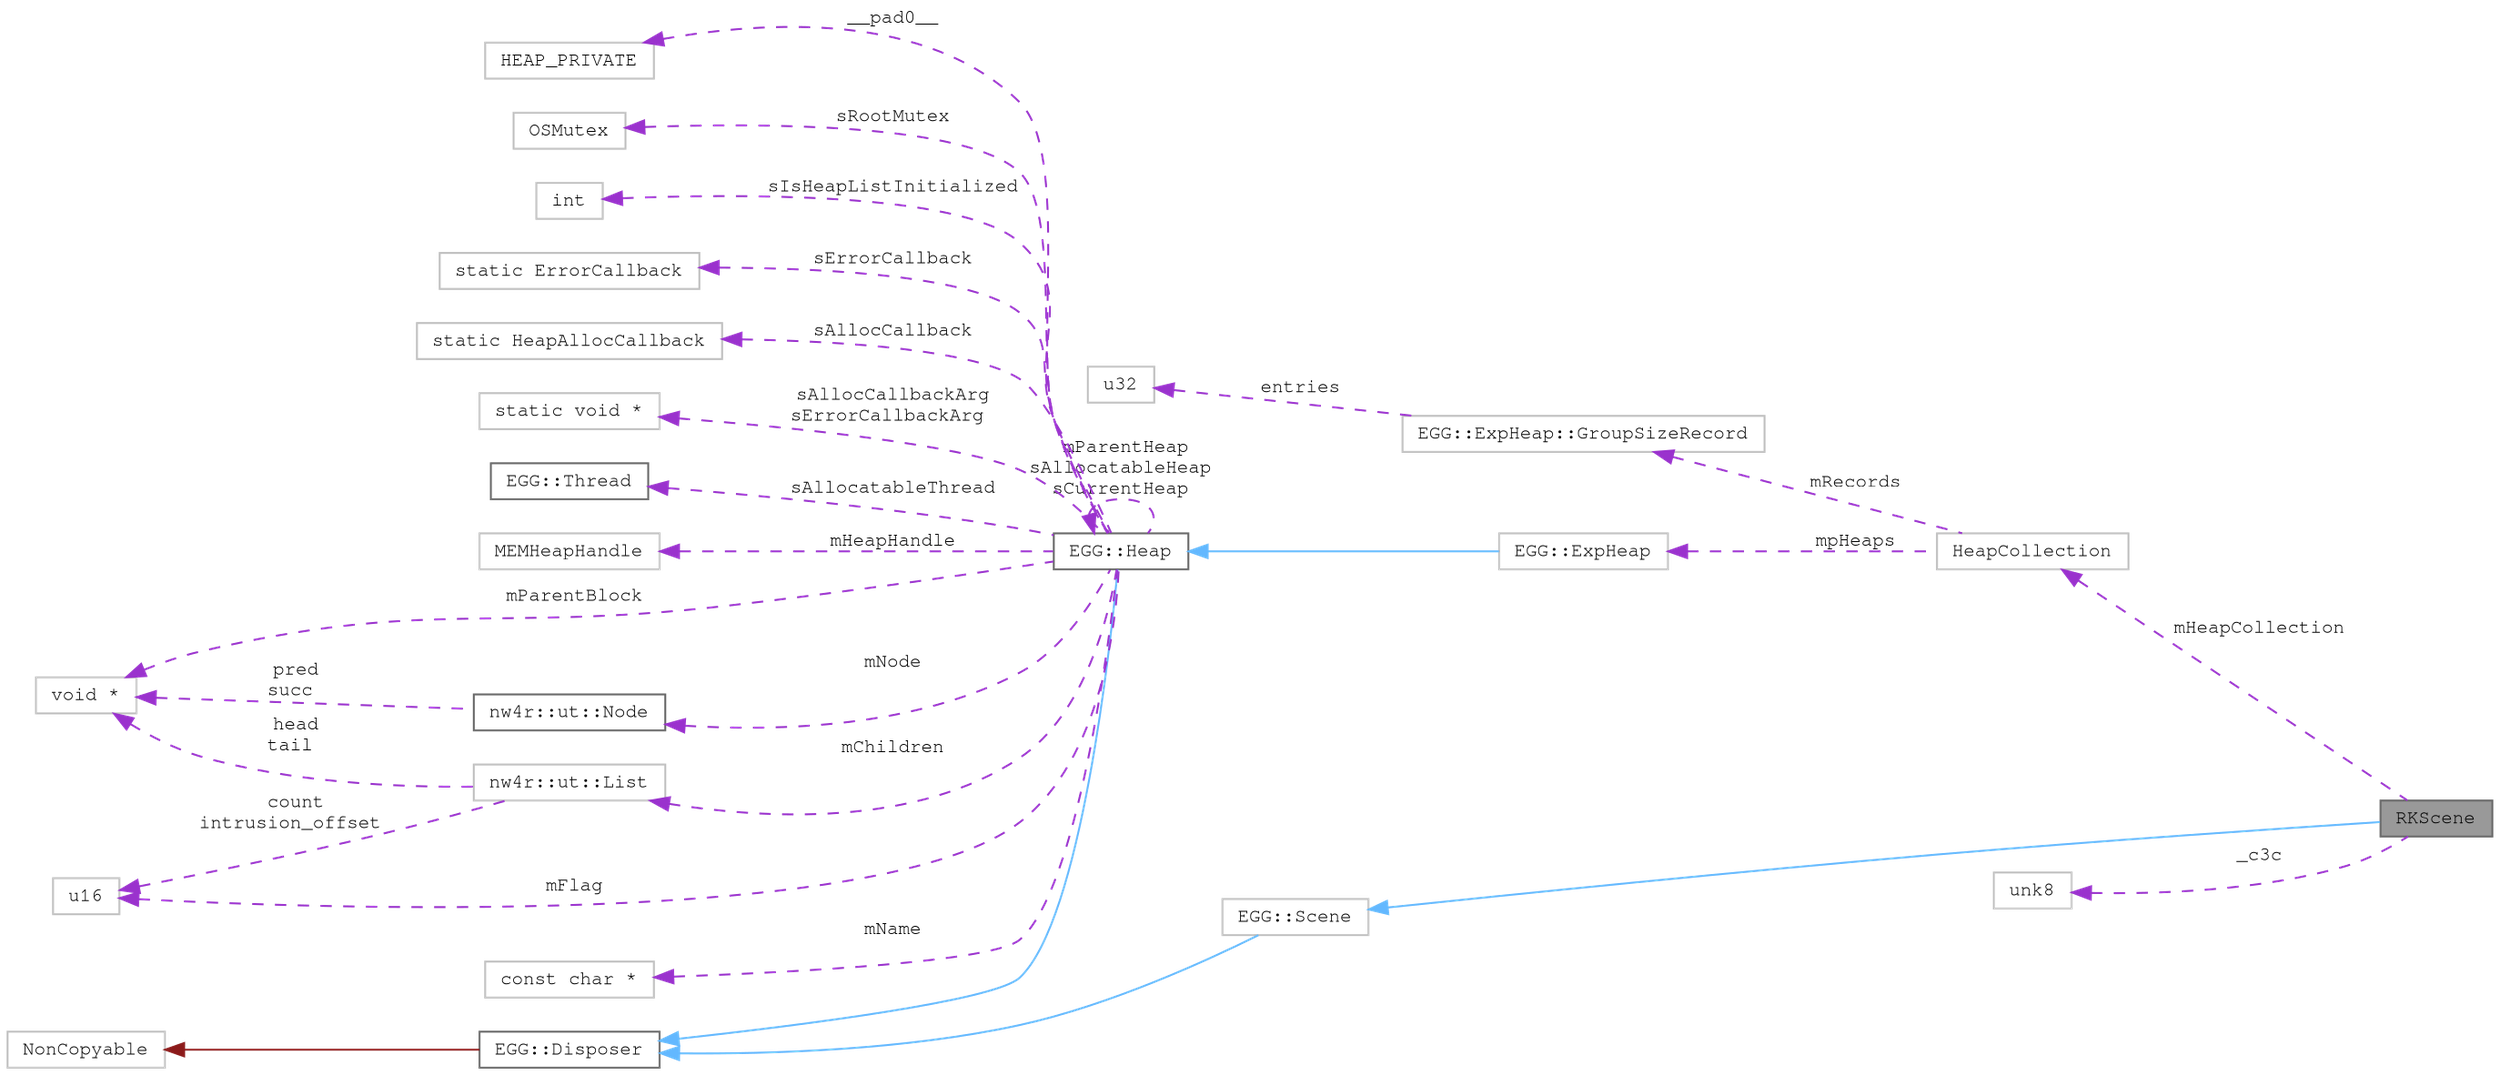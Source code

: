 digraph "RKScene"
{
 // LATEX_PDF_SIZE
  bgcolor="transparent";
  edge [fontname=FreeMono,fontsize=10,labelfontname=FreeMono,labelfontsize=10];
  node [fontname=FreeMono,fontsize=10,shape=box,height=0.2,width=0.4];
  rankdir="LR";
  Node1 [label="RKScene",height=0.2,width=0.4,color="gray40", fillcolor="grey60", style="filled", fontcolor="black",tooltip=" "];
  Node2 -> Node1 [dir="back",color="steelblue1",style="solid"];
  Node2 [label="EGG::Scene",height=0.2,width=0.4,color="grey75", fillcolor="white", style="filled",URL="$class_e_g_g_1_1_scene.html",tooltip=" "];
  Node3 -> Node2 [dir="back",color="steelblue1",style="solid"];
  Node3 [label="EGG::Disposer",height=0.2,width=0.4,color="gray40", fillcolor="white", style="filled",URL="$class_e_g_g_1_1_disposer.html",tooltip="Base class for garbage-collected objects."];
  Node4 -> Node3 [dir="back",color="firebrick4",style="solid"];
  Node4 [label="NonCopyable",height=0.2,width=0.4,color="grey75", fillcolor="white", style="filled",URL="$class_non_copyable.html",tooltip=" "];
  Node5 -> Node1 [dir="back",color="darkorchid3",style="dashed",label=" mHeapCollection" ];
  Node5 [label="HeapCollection",height=0.2,width=0.4,color="grey75", fillcolor="white", style="filled",URL="$struct_heap_collection.html",tooltip=" "];
  Node6 -> Node5 [dir="back",color="darkorchid3",style="dashed",label=" mpHeaps" ];
  Node6 [label="EGG::ExpHeap",height=0.2,width=0.4,color="grey75", fillcolor="white", style="filled",URL="$class_e_g_g_1_1_exp_heap.html",tooltip=" "];
  Node7 -> Node6 [dir="back",color="steelblue1",style="solid"];
  Node7 [label="EGG::Heap",height=0.2,width=0.4,color="gray40", fillcolor="white", style="filled",URL="$class_e_g_g_1_1_heap.html",tooltip="Base Heap class."];
  Node3 -> Node7 [dir="back",color="steelblue1",style="solid"];
  Node8 -> Node7 [dir="back",color="darkorchid3",style="dashed",label=" __pad0__" ];
  Node8 [label="HEAP_PRIVATE",height=0.2,width=0.4,color="grey75", fillcolor="white", style="filled",tooltip=" "];
  Node9 -> Node7 [dir="back",color="darkorchid3",style="dashed",label=" sRootMutex" ];
  Node9 [label="OSMutex",height=0.2,width=0.4,color="grey75", fillcolor="white", style="filled",tooltip=" "];
  Node7 -> Node7 [dir="back",color="darkorchid3",style="dashed",label=" mParentHeap\nsAllocatableHeap\nsCurrentHeap" ];
  Node10 -> Node7 [dir="back",color="darkorchid3",style="dashed",label=" sIsHeapListInitialized" ];
  Node10 [label="int",height=0.2,width=0.4,color="grey75", fillcolor="white", style="filled",tooltip=" "];
  Node11 -> Node7 [dir="back",color="darkorchid3",style="dashed",label=" sErrorCallback" ];
  Node11 [label="static ErrorCallback",height=0.2,width=0.4,color="grey75", fillcolor="white", style="filled",tooltip=" "];
  Node12 -> Node7 [dir="back",color="darkorchid3",style="dashed",label=" sAllocCallback" ];
  Node12 [label="static HeapAllocCallback",height=0.2,width=0.4,color="grey75", fillcolor="white", style="filled",tooltip=" "];
  Node13 -> Node7 [dir="back",color="darkorchid3",style="dashed",label=" sAllocCallbackArg\nsErrorCallbackArg" ];
  Node13 [label="static void *",height=0.2,width=0.4,color="grey75", fillcolor="white", style="filled",tooltip=" "];
  Node14 -> Node7 [dir="back",color="darkorchid3",style="dashed",label=" sAllocatableThread" ];
  Node14 [label="EGG::Thread",height=0.2,width=0.4,color="gray40", fillcolor="white", style="filled",URL="$class_e_g_g_1_1_thread.html",tooltip="Wrapper for OSThread."];
  Node15 -> Node7 [dir="back",color="darkorchid3",style="dashed",label=" mHeapHandle" ];
  Node15 [label="MEMHeapHandle",height=0.2,width=0.4,color="grey75", fillcolor="white", style="filled",tooltip=" "];
  Node16 -> Node7 [dir="back",color="darkorchid3",style="dashed",label=" mParentBlock" ];
  Node16 [label="void *",height=0.2,width=0.4,color="grey75", fillcolor="white", style="filled",tooltip=" "];
  Node17 -> Node7 [dir="back",color="darkorchid3",style="dashed",label=" mFlag" ];
  Node17 [label="u16",height=0.2,width=0.4,color="grey75", fillcolor="white", style="filled",URL="$classu16.html",tooltip=" "];
  Node18 -> Node7 [dir="back",color="darkorchid3",style="dashed",label=" mNode" ];
  Node18 [label="nw4r::ut::Node",height=0.2,width=0.4,color="gray40", fillcolor="white", style="filled",URL="$structnw4r_1_1ut_1_1_node.html",tooltip="Bidirectional list node."];
  Node16 -> Node18 [dir="back",color="darkorchid3",style="dashed",label=" pred\nsucc" ];
  Node19 -> Node7 [dir="back",color="darkorchid3",style="dashed",label=" mChildren" ];
  Node19 [label="nw4r::ut::List",height=0.2,width=0.4,color="grey75", fillcolor="white", style="filled",URL="$structnw4r_1_1ut_1_1_list.html",tooltip=" "];
  Node16 -> Node19 [dir="back",color="darkorchid3",style="dashed",label=" head\ntail" ];
  Node17 -> Node19 [dir="back",color="darkorchid3",style="dashed",label=" count\nintrusion_offset" ];
  Node20 -> Node7 [dir="back",color="darkorchid3",style="dashed",label=" mName" ];
  Node20 [label="const char *",height=0.2,width=0.4,color="grey75", fillcolor="white", style="filled",tooltip=" "];
  Node21 -> Node5 [dir="back",color="darkorchid3",style="dashed",label=" mRecords" ];
  Node21 [label="EGG::ExpHeap::GroupSizeRecord",height=0.2,width=0.4,color="grey75", fillcolor="white", style="filled",URL="$struct_e_g_g_1_1_exp_heap_1_1_group_size_record.html",tooltip=" "];
  Node22 -> Node21 [dir="back",color="darkorchid3",style="dashed",label=" entries" ];
  Node22 [label="u32",height=0.2,width=0.4,color="grey75", fillcolor="white", style="filled",tooltip=" "];
  Node23 -> Node1 [dir="back",color="darkorchid3",style="dashed",label=" _c3c" ];
  Node23 [label="unk8",height=0.2,width=0.4,color="grey75", fillcolor="white", style="filled",tooltip=" "];
}
